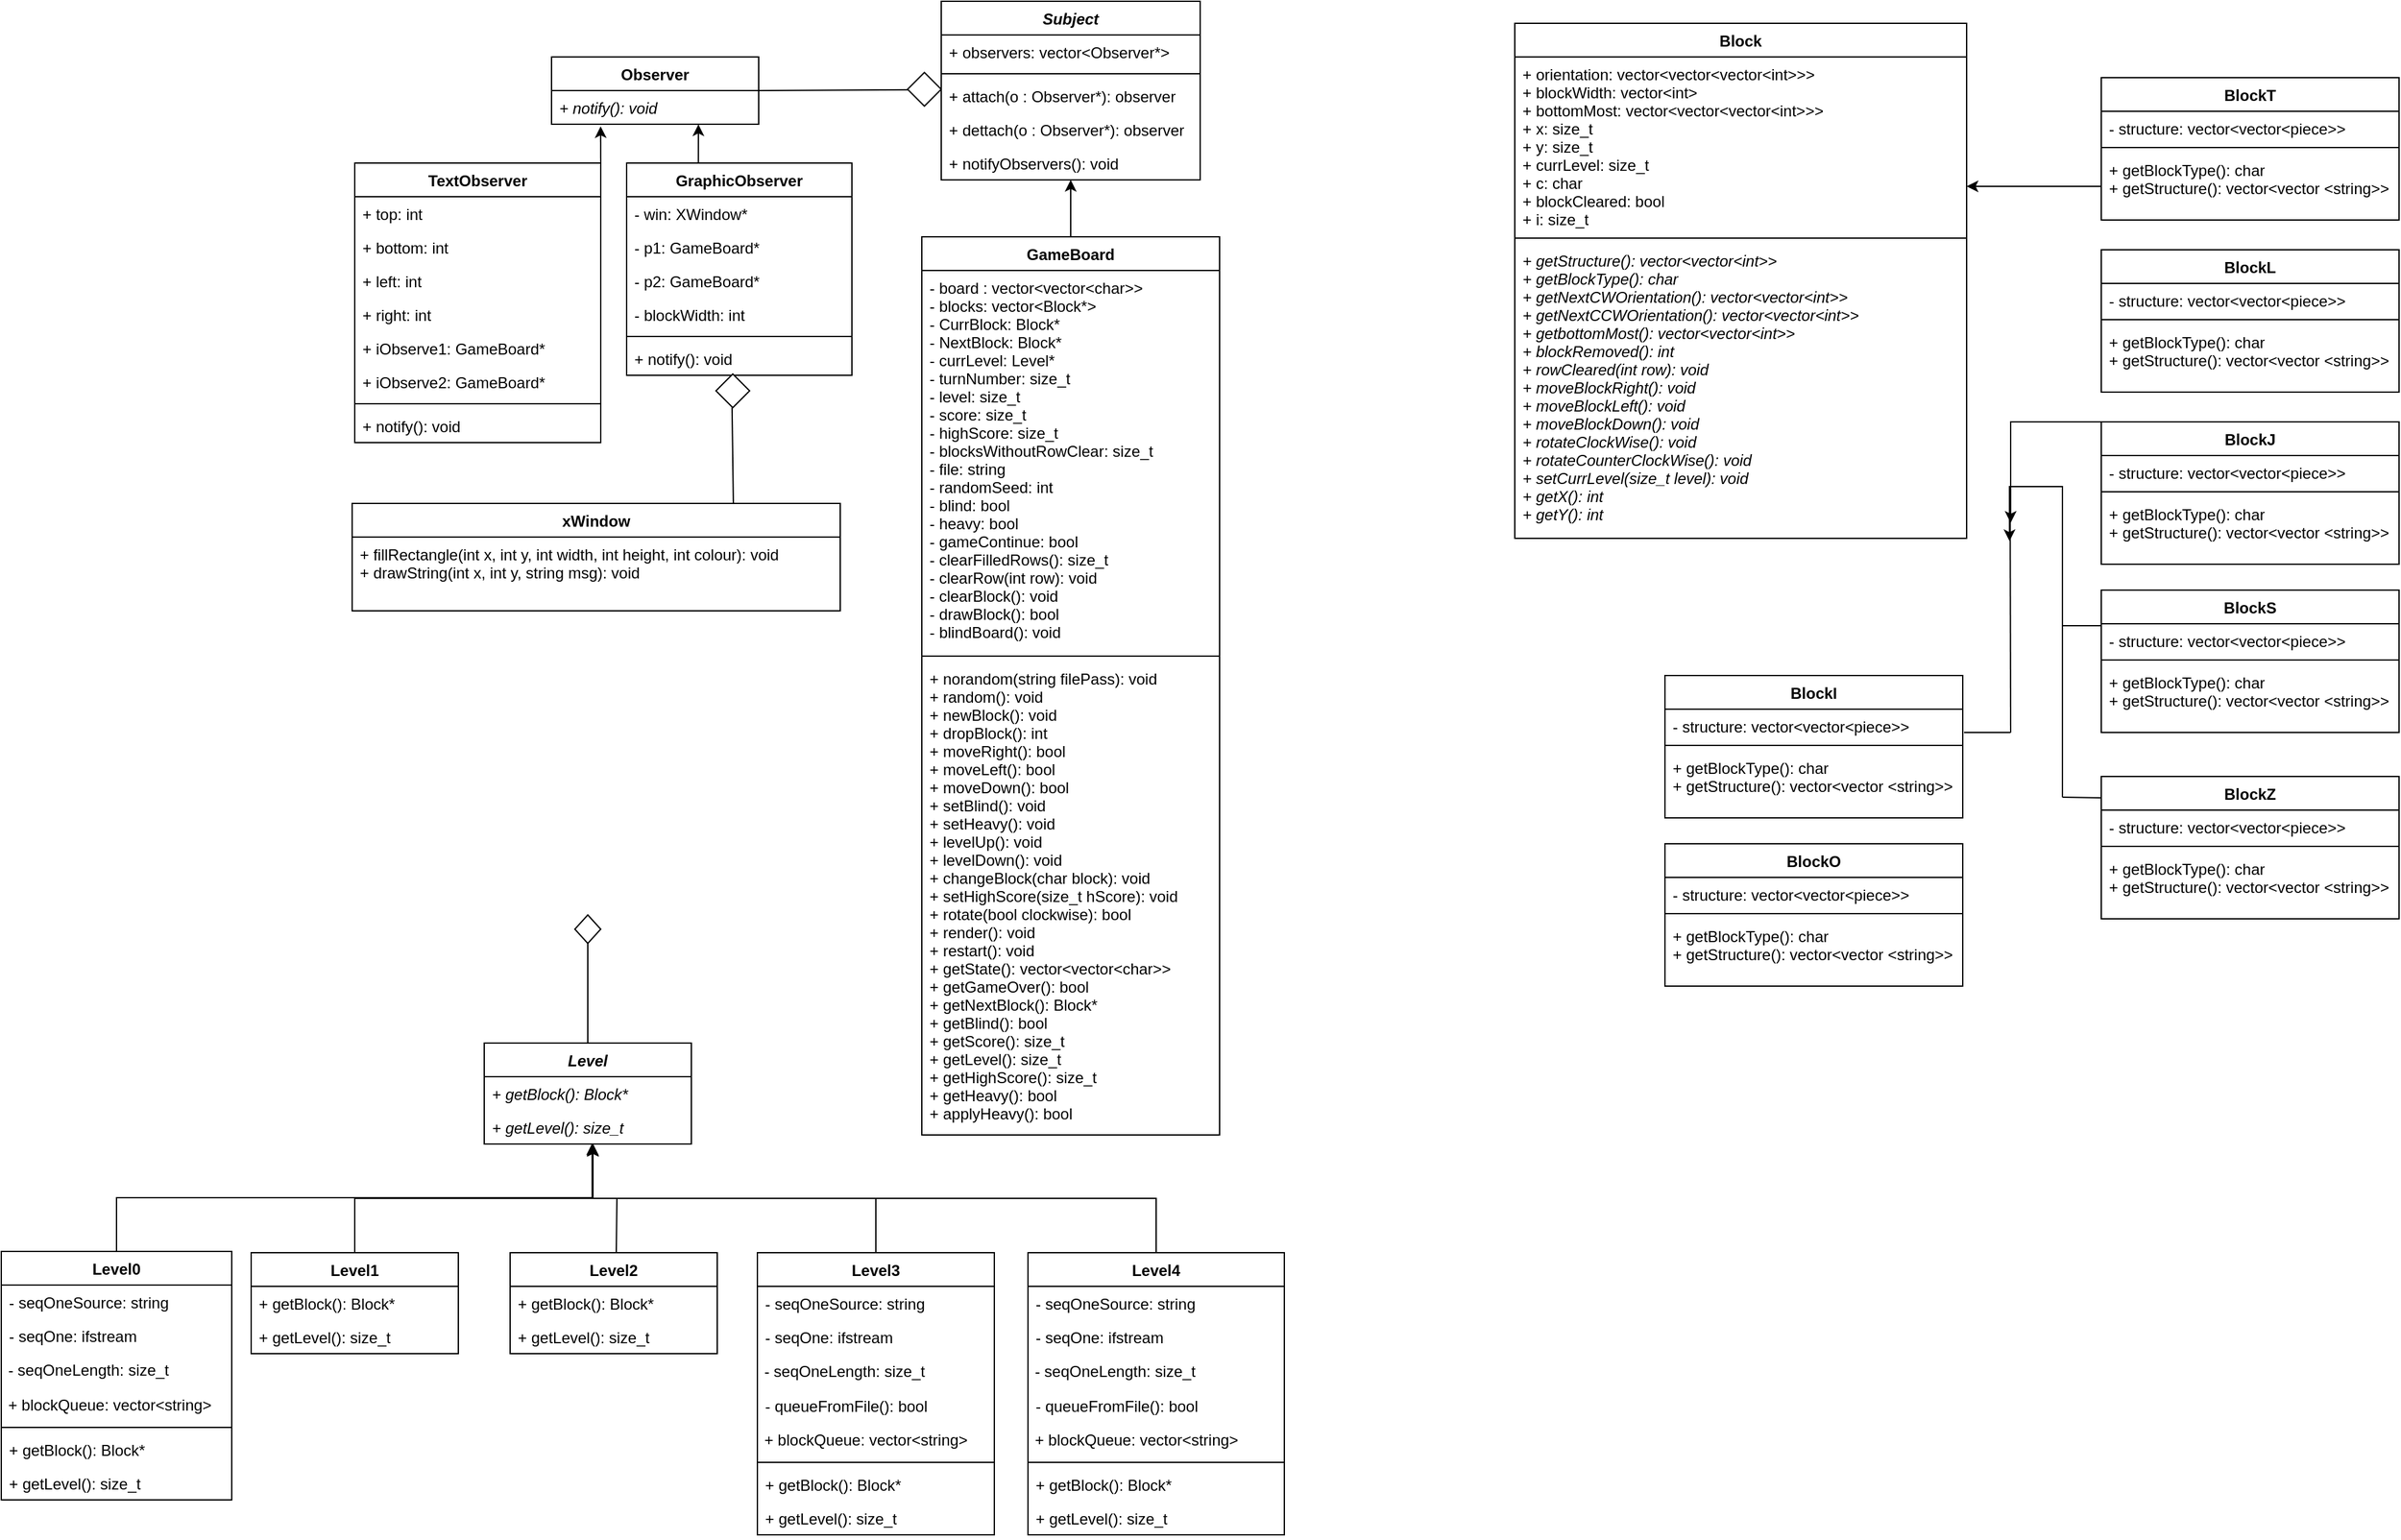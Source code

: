 <mxfile version="20.6.0" type="github">
  <diagram id="C5RBs43oDa-KdzZeNtuy" name="Page-1">
    <mxGraphModel dx="1849" dy="1117" grid="0" gridSize="10" guides="1" tooltips="1" connect="1" arrows="1" fold="1" page="0" pageScale="1" pageWidth="827" pageHeight="1169" math="0" shadow="0">
      <root>
        <mxCell id="WIyWlLk6GJQsqaUBKTNV-0" />
        <mxCell id="WIyWlLk6GJQsqaUBKTNV-1" parent="WIyWlLk6GJQsqaUBKTNV-0" />
        <mxCell id="HCrgHFyzqFVPdRo0mYGG-0" value="Subject" style="swimlane;fontStyle=3;align=center;verticalAlign=top;childLayout=stackLayout;horizontal=1;startSize=26;horizontalStack=0;resizeParent=1;resizeParentMax=0;resizeLast=0;collapsible=1;marginBottom=0;" parent="WIyWlLk6GJQsqaUBKTNV-1" vertex="1">
          <mxGeometry x="494" y="-35" width="200" height="138" as="geometry" />
        </mxCell>
        <mxCell id="HCrgHFyzqFVPdRo0mYGG-1" value="+ observers: vector&lt;Observer*&gt;" style="text;strokeColor=none;fillColor=none;align=left;verticalAlign=top;spacingLeft=4;spacingRight=4;overflow=hidden;rotatable=0;points=[[0,0.5],[1,0.5]];portConstraint=eastwest;" parent="HCrgHFyzqFVPdRo0mYGG-0" vertex="1">
          <mxGeometry y="26" width="200" height="26" as="geometry" />
        </mxCell>
        <mxCell id="HCrgHFyzqFVPdRo0mYGG-2" value="" style="line;strokeWidth=1;fillColor=none;align=left;verticalAlign=middle;spacingTop=-1;spacingLeft=3;spacingRight=3;rotatable=0;labelPosition=right;points=[];portConstraint=eastwest;strokeColor=inherit;" parent="HCrgHFyzqFVPdRo0mYGG-0" vertex="1">
          <mxGeometry y="52" width="200" height="8" as="geometry" />
        </mxCell>
        <mxCell id="OUQTVfBQ55vAlHP0ge6A-0" value="+ attach(o : Observer*): observer" style="text;strokeColor=none;fillColor=none;align=left;verticalAlign=top;spacingLeft=4;spacingRight=4;overflow=hidden;rotatable=0;points=[[0,0.5],[1,0.5]];portConstraint=eastwest;" parent="HCrgHFyzqFVPdRo0mYGG-0" vertex="1">
          <mxGeometry y="60" width="200" height="26" as="geometry" />
        </mxCell>
        <mxCell id="OUQTVfBQ55vAlHP0ge6A-1" value="+ dettach(o : Observer*): observer" style="text;strokeColor=none;fillColor=none;align=left;verticalAlign=top;spacingLeft=4;spacingRight=4;overflow=hidden;rotatable=0;points=[[0,0.5],[1,0.5]];portConstraint=eastwest;" parent="HCrgHFyzqFVPdRo0mYGG-0" vertex="1">
          <mxGeometry y="86" width="200" height="26" as="geometry" />
        </mxCell>
        <mxCell id="OUQTVfBQ55vAlHP0ge6A-2" value="+ notifyObservers(): void" style="text;strokeColor=none;fillColor=none;align=left;verticalAlign=top;spacingLeft=4;spacingRight=4;overflow=hidden;rotatable=0;points=[[0,0.5],[1,0.5]];portConstraint=eastwest;" parent="HCrgHFyzqFVPdRo0mYGG-0" vertex="1">
          <mxGeometry y="112" width="200" height="26" as="geometry" />
        </mxCell>
        <mxCell id="J1tw9hD5CfNTecOnbsp3-54" style="edgeStyle=orthogonalEdgeStyle;rounded=0;orthogonalLoop=1;jettySize=auto;html=1;exitX=0.25;exitY=0;exitDx=0;exitDy=0;entryX=0.709;entryY=1.004;entryDx=0;entryDy=0;entryPerimeter=0;" parent="WIyWlLk6GJQsqaUBKTNV-1" source="HCrgHFyzqFVPdRo0mYGG-8" target="J1tw9hD5CfNTecOnbsp3-3" edge="1">
          <mxGeometry relative="1" as="geometry" />
        </mxCell>
        <mxCell id="HCrgHFyzqFVPdRo0mYGG-8" value="GraphicObserver&#xa;" style="swimlane;fontStyle=1;align=center;verticalAlign=top;childLayout=stackLayout;horizontal=1;startSize=26;horizontalStack=0;resizeParent=1;resizeParentMax=0;resizeLast=0;collapsible=1;marginBottom=0;" parent="WIyWlLk6GJQsqaUBKTNV-1" vertex="1">
          <mxGeometry x="251" y="90" width="174" height="164" as="geometry" />
        </mxCell>
        <mxCell id="HCrgHFyzqFVPdRo0mYGG-9" value="- win: XWindow*" style="text;strokeColor=none;fillColor=none;align=left;verticalAlign=top;spacingLeft=4;spacingRight=4;overflow=hidden;rotatable=0;points=[[0,0.5],[1,0.5]];portConstraint=eastwest;" parent="HCrgHFyzqFVPdRo0mYGG-8" vertex="1">
          <mxGeometry y="26" width="174" height="26" as="geometry" />
        </mxCell>
        <mxCell id="OUQTVfBQ55vAlHP0ge6A-24" value="- p1: GameBoard*" style="text;strokeColor=none;fillColor=none;align=left;verticalAlign=top;spacingLeft=4;spacingRight=4;overflow=hidden;rotatable=0;points=[[0,0.5],[1,0.5]];portConstraint=eastwest;" parent="HCrgHFyzqFVPdRo0mYGG-8" vertex="1">
          <mxGeometry y="52" width="174" height="26" as="geometry" />
        </mxCell>
        <mxCell id="OUQTVfBQ55vAlHP0ge6A-25" value="- p2: GameBoard*" style="text;strokeColor=none;fillColor=none;align=left;verticalAlign=top;spacingLeft=4;spacingRight=4;overflow=hidden;rotatable=0;points=[[0,0.5],[1,0.5]];portConstraint=eastwest;" parent="HCrgHFyzqFVPdRo0mYGG-8" vertex="1">
          <mxGeometry y="78" width="174" height="26" as="geometry" />
        </mxCell>
        <mxCell id="OUQTVfBQ55vAlHP0ge6A-22" value="- blockWidth: int" style="text;strokeColor=none;fillColor=none;align=left;verticalAlign=top;spacingLeft=4;spacingRight=4;overflow=hidden;rotatable=0;points=[[0,0.5],[1,0.5]];portConstraint=eastwest;" parent="HCrgHFyzqFVPdRo0mYGG-8" vertex="1">
          <mxGeometry y="104" width="174" height="26" as="geometry" />
        </mxCell>
        <mxCell id="HCrgHFyzqFVPdRo0mYGG-10" value="" style="line;strokeWidth=1;fillColor=none;align=left;verticalAlign=middle;spacingTop=-1;spacingLeft=3;spacingRight=3;rotatable=0;labelPosition=right;points=[];portConstraint=eastwest;strokeColor=inherit;" parent="HCrgHFyzqFVPdRo0mYGG-8" vertex="1">
          <mxGeometry y="130" width="174" height="8" as="geometry" />
        </mxCell>
        <mxCell id="OUQTVfBQ55vAlHP0ge6A-26" value="+ notify(): void" style="text;strokeColor=none;fillColor=none;align=left;verticalAlign=top;spacingLeft=4;spacingRight=4;overflow=hidden;rotatable=0;points=[[0,0.5],[1,0.5]];portConstraint=eastwest;" parent="HCrgHFyzqFVPdRo0mYGG-8" vertex="1">
          <mxGeometry y="138" width="174" height="26" as="geometry" />
        </mxCell>
        <mxCell id="J1tw9hD5CfNTecOnbsp3-65" style="edgeStyle=orthogonalEdgeStyle;rounded=0;orthogonalLoop=1;jettySize=auto;html=1;exitX=1;exitY=0;exitDx=0;exitDy=0;entryX=0.237;entryY=1.061;entryDx=0;entryDy=0;entryPerimeter=0;" parent="WIyWlLk6GJQsqaUBKTNV-1" source="HCrgHFyzqFVPdRo0mYGG-12" target="J1tw9hD5CfNTecOnbsp3-3" edge="1">
          <mxGeometry relative="1" as="geometry" />
        </mxCell>
        <mxCell id="HCrgHFyzqFVPdRo0mYGG-12" value="TextObserver" style="swimlane;fontStyle=1;align=center;verticalAlign=top;childLayout=stackLayout;horizontal=1;startSize=26;horizontalStack=0;resizeParent=1;resizeParentMax=0;resizeLast=0;collapsible=1;marginBottom=0;" parent="WIyWlLk6GJQsqaUBKTNV-1" vertex="1">
          <mxGeometry x="41" y="90" width="190" height="216" as="geometry" />
        </mxCell>
        <mxCell id="HCrgHFyzqFVPdRo0mYGG-13" value="+ top: int" style="text;strokeColor=none;fillColor=none;align=left;verticalAlign=top;spacingLeft=4;spacingRight=4;overflow=hidden;rotatable=0;points=[[0,0.5],[1,0.5]];portConstraint=eastwest;" parent="HCrgHFyzqFVPdRo0mYGG-12" vertex="1">
          <mxGeometry y="26" width="190" height="26" as="geometry" />
        </mxCell>
        <mxCell id="J1tw9hD5CfNTecOnbsp3-48" value="+ bottom: int" style="text;strokeColor=none;fillColor=none;align=left;verticalAlign=top;spacingLeft=4;spacingRight=4;overflow=hidden;rotatable=0;points=[[0,0.5],[1,0.5]];portConstraint=eastwest;" parent="HCrgHFyzqFVPdRo0mYGG-12" vertex="1">
          <mxGeometry y="52" width="190" height="26" as="geometry" />
        </mxCell>
        <mxCell id="J1tw9hD5CfNTecOnbsp3-49" value="+ left: int" style="text;strokeColor=none;fillColor=none;align=left;verticalAlign=top;spacingLeft=4;spacingRight=4;overflow=hidden;rotatable=0;points=[[0,0.5],[1,0.5]];portConstraint=eastwest;" parent="HCrgHFyzqFVPdRo0mYGG-12" vertex="1">
          <mxGeometry y="78" width="190" height="26" as="geometry" />
        </mxCell>
        <mxCell id="J1tw9hD5CfNTecOnbsp3-50" value="+ right: int" style="text;strokeColor=none;fillColor=none;align=left;verticalAlign=top;spacingLeft=4;spacingRight=4;overflow=hidden;rotatable=0;points=[[0,0.5],[1,0.5]];portConstraint=eastwest;" parent="HCrgHFyzqFVPdRo0mYGG-12" vertex="1">
          <mxGeometry y="104" width="190" height="26" as="geometry" />
        </mxCell>
        <mxCell id="OUQTVfBQ55vAlHP0ge6A-19" value="+ iObserve1: GameBoard*" style="text;strokeColor=none;fillColor=none;align=left;verticalAlign=top;spacingLeft=4;spacingRight=4;overflow=hidden;rotatable=0;points=[[0,0.5],[1,0.5]];portConstraint=eastwest;" parent="HCrgHFyzqFVPdRo0mYGG-12" vertex="1">
          <mxGeometry y="130" width="190" height="26" as="geometry" />
        </mxCell>
        <mxCell id="OUQTVfBQ55vAlHP0ge6A-20" value="+ iObserve2: GameBoard*" style="text;strokeColor=none;fillColor=none;align=left;verticalAlign=top;spacingLeft=4;spacingRight=4;overflow=hidden;rotatable=0;points=[[0,0.5],[1,0.5]];portConstraint=eastwest;" parent="HCrgHFyzqFVPdRo0mYGG-12" vertex="1">
          <mxGeometry y="156" width="190" height="26" as="geometry" />
        </mxCell>
        <mxCell id="HCrgHFyzqFVPdRo0mYGG-14" value="" style="line;strokeWidth=1;fillColor=none;align=left;verticalAlign=middle;spacingTop=-1;spacingLeft=3;spacingRight=3;rotatable=0;labelPosition=right;points=[];portConstraint=eastwest;strokeColor=inherit;" parent="HCrgHFyzqFVPdRo0mYGG-12" vertex="1">
          <mxGeometry y="182" width="190" height="8" as="geometry" />
        </mxCell>
        <mxCell id="HCrgHFyzqFVPdRo0mYGG-15" value="+ notify(): void" style="text;strokeColor=none;fillColor=none;align=left;verticalAlign=top;spacingLeft=4;spacingRight=4;overflow=hidden;rotatable=0;points=[[0,0.5],[1,0.5]];portConstraint=eastwest;" parent="HCrgHFyzqFVPdRo0mYGG-12" vertex="1">
          <mxGeometry y="190" width="190" height="26" as="geometry" />
        </mxCell>
        <mxCell id="J1tw9hD5CfNTecOnbsp3-83" style="edgeStyle=orthogonalEdgeStyle;rounded=0;orthogonalLoop=1;jettySize=auto;html=1;exitX=0.5;exitY=0;exitDx=0;exitDy=0;entryX=0.5;entryY=1;entryDx=0;entryDy=0;" parent="WIyWlLk6GJQsqaUBKTNV-1" source="HCrgHFyzqFVPdRo0mYGG-22" target="HCrgHFyzqFVPdRo0mYGG-0" edge="1">
          <mxGeometry relative="1" as="geometry" />
        </mxCell>
        <mxCell id="HCrgHFyzqFVPdRo0mYGG-22" value="GameBoard" style="swimlane;fontStyle=1;align=center;verticalAlign=top;childLayout=stackLayout;horizontal=1;startSize=26;horizontalStack=0;resizeParent=1;resizeParentMax=0;resizeLast=0;collapsible=1;marginBottom=0;" parent="WIyWlLk6GJQsqaUBKTNV-1" vertex="1">
          <mxGeometry x="479" y="147" width="230" height="694" as="geometry" />
        </mxCell>
        <mxCell id="HCrgHFyzqFVPdRo0mYGG-23" value="- board : vector&lt;vector&lt;char&gt;&gt;&#xa;- blocks: vector&lt;Block*&gt;&#xa;- CurrBlock: Block*&#xa;- NextBlock: Block*&#xa;- currLevel: Level*&#xa;- turnNumber: size_t &#xa;- level: size_t&#xa;- score: size_t &#xa;- highScore: size_t &#xa;- blocksWithoutRowClear: size_t &#xa;- file: string&#xa;- randomSeed: int&#xa;- blind: bool&#xa;- heavy: bool&#xa;- gameContinue: bool&#xa;- clearFilledRows(): size_t &#xa;- clearRow(int row): void &#xa;- clearBlock(): void &#xa;- drawBlock(): bool &#xa;- blindBoard(): void " style="text;strokeColor=none;fillColor=none;align=left;verticalAlign=top;spacingLeft=4;spacingRight=4;overflow=hidden;rotatable=0;points=[[0,0.5],[1,0.5]];portConstraint=eastwest;" parent="HCrgHFyzqFVPdRo0mYGG-22" vertex="1">
          <mxGeometry y="26" width="230" height="294" as="geometry" />
        </mxCell>
        <mxCell id="HCrgHFyzqFVPdRo0mYGG-24" value="" style="line;strokeWidth=1;fillColor=none;align=left;verticalAlign=middle;spacingTop=-1;spacingLeft=3;spacingRight=3;rotatable=0;labelPosition=right;points=[];portConstraint=eastwest;strokeColor=inherit;" parent="HCrgHFyzqFVPdRo0mYGG-22" vertex="1">
          <mxGeometry y="320" width="230" height="8" as="geometry" />
        </mxCell>
        <mxCell id="HCrgHFyzqFVPdRo0mYGG-25" value="+ norandom(string filePass): void&#xa;+ random(): void&#xa;+ newBlock(): void&#xa;+ dropBlock(): int&#xa;+ moveRight(): bool&#xa;+ moveLeft(): bool&#xa;+ moveDown(): bool&#xa;+ setBlind(): void&#xa;+ setHeavy(): void&#xa;+ levelUp(): void&#xa;+ levelDown(): void&#xa;+ changeBlock(char block): void&#xa;+ setHighScore(size_t hScore): void&#xa;+ rotate(bool clockwise): bool&#xa;+ render(): void&#xa;+ restart(): void&#xa;+ getState(): vector&lt;vector&lt;char&gt;&gt;&#xa;+ getGameOver(): bool&#xa;+ getNextBlock(): Block*&#xa;+ getBlind(): bool&#xa;+ getScore(): size_t&#xa;+ getLevel(): size_t&#xa;+ getHighScore(): size_t&#xa;+ getHeavy(): bool&#xa;+ applyHeavy(): bool" style="text;strokeColor=none;fillColor=none;align=left;verticalAlign=top;spacingLeft=4;spacingRight=4;overflow=hidden;rotatable=0;points=[[0,0.5],[1,0.5]];portConstraint=eastwest;" parent="HCrgHFyzqFVPdRo0mYGG-22" vertex="1">
          <mxGeometry y="328" width="230" height="366" as="geometry" />
        </mxCell>
        <mxCell id="HCrgHFyzqFVPdRo0mYGG-26" value="Block" style="swimlane;fontStyle=1;align=center;verticalAlign=top;childLayout=stackLayout;horizontal=1;startSize=26;horizontalStack=0;resizeParent=1;resizeParentMax=0;resizeLast=0;collapsible=1;marginBottom=0;" parent="WIyWlLk6GJQsqaUBKTNV-1" vertex="1">
          <mxGeometry x="937" y="-18" width="349" height="398" as="geometry" />
        </mxCell>
        <mxCell id="HCrgHFyzqFVPdRo0mYGG-27" value="+ orientation: vector&lt;vector&lt;vector&lt;int&gt;&gt;&gt;&#xa;+ blockWidth: vector&lt;int&gt;&#xa;+ bottomMost: vector&lt;vector&lt;vector&lt;int&gt;&gt;&gt;&#xa;+ x: size_t&#xa;+ y: size_t&#xa;+ currLevel: size_t&#xa;+ c: char&#xa;+ blockCleared: bool&#xa;+ i: size_t" style="text;strokeColor=none;fillColor=none;align=left;verticalAlign=top;spacingLeft=4;spacingRight=4;overflow=hidden;rotatable=0;points=[[0,0.5],[1,0.5]];portConstraint=eastwest;" parent="HCrgHFyzqFVPdRo0mYGG-26" vertex="1">
          <mxGeometry y="26" width="349" height="136" as="geometry" />
        </mxCell>
        <mxCell id="HCrgHFyzqFVPdRo0mYGG-28" value="" style="line;strokeWidth=1;fillColor=none;align=left;verticalAlign=middle;spacingTop=-1;spacingLeft=3;spacingRight=3;rotatable=0;labelPosition=right;points=[];portConstraint=eastwest;strokeColor=inherit;" parent="HCrgHFyzqFVPdRo0mYGG-26" vertex="1">
          <mxGeometry y="162" width="349" height="8" as="geometry" />
        </mxCell>
        <mxCell id="QaR2JVbbHhm6DyczOlMg-28" value="+ getStructure(): vector&lt;vector&lt;int&gt;&gt;&#xa;+ getBlockType(): char&#xa;+ getNextCWOrientation(): vector&lt;vector&lt;int&gt;&gt;&#xa;+ getNextCCWOrientation(): vector&lt;vector&lt;int&gt;&gt;&#xa;+ getbottomMost(): vector&lt;vector&lt;int&gt;&gt;&#xa;+ blockRemoved(): int&#xa;+ rowCleared(int row): void&#xa;+ moveBlockRight(): void &#xa;+ moveBlockLeft(): void &#xa;+ moveBlockDown(): void &#xa;+ rotateClockWise(): void&#xa;+ rotateCounterClockWise(): void&#xa;+ setCurrLevel(size_t level): void&#xa;+ getX(): int&#xa;+ getY(): int&#xa;" style="text;strokeColor=none;fillColor=none;align=left;verticalAlign=top;spacingLeft=4;spacingRight=4;overflow=hidden;rotatable=0;points=[[0,0.5],[1,0.5]];portConstraint=eastwest;fontStyle=2" parent="HCrgHFyzqFVPdRo0mYGG-26" vertex="1">
          <mxGeometry y="170" width="349" height="228" as="geometry" />
        </mxCell>
        <mxCell id="OUQTVfBQ55vAlHP0ge6A-4" value="" style="endArrow=none;html=1;rounded=0;entryX=0;entryY=0.744;entryDx=0;entryDy=0;entryPerimeter=0;exitX=1;exitY=0.5;exitDx=0;exitDy=0;" parent="WIyWlLk6GJQsqaUBKTNV-1" edge="1">
          <mxGeometry width="50" height="50" relative="1" as="geometry">
            <mxPoint x="353" y="34.03" as="sourcePoint" />
            <mxPoint x="472" y="33.374" as="targetPoint" />
          </mxGeometry>
        </mxCell>
        <mxCell id="SA9e87aG5jH87XHgYJXB-0" style="edgeStyle=orthogonalEdgeStyle;rounded=0;orthogonalLoop=1;jettySize=auto;html=1;entryX=0.525;entryY=1.024;entryDx=0;entryDy=0;entryPerimeter=0;" parent="WIyWlLk6GJQsqaUBKTNV-1" source="SA9e87aG5jH87XHgYJXB-1" target="SA9e87aG5jH87XHgYJXB-29" edge="1">
          <mxGeometry relative="1" as="geometry" />
        </mxCell>
        <mxCell id="SA9e87aG5jH87XHgYJXB-1" value="Level0" style="swimlane;fontStyle=1;align=center;verticalAlign=top;childLayout=stackLayout;horizontal=1;startSize=26;horizontalStack=0;resizeParent=1;resizeParentMax=0;resizeLast=0;collapsible=1;marginBottom=0;" parent="WIyWlLk6GJQsqaUBKTNV-1" vertex="1">
          <mxGeometry x="-232" y="931" width="178" height="192" as="geometry" />
        </mxCell>
        <mxCell id="SA9e87aG5jH87XHgYJXB-2" value="- seqOneSource: string" style="text;strokeColor=none;fillColor=none;align=left;verticalAlign=top;spacingLeft=4;spacingRight=4;overflow=hidden;rotatable=0;points=[[0,0.5],[1,0.5]];portConstraint=eastwest;" parent="SA9e87aG5jH87XHgYJXB-1" vertex="1">
          <mxGeometry y="26" width="178" height="26" as="geometry" />
        </mxCell>
        <mxCell id="SA9e87aG5jH87XHgYJXB-4" value="- seqOne: ifstream" style="text;strokeColor=none;fillColor=none;align=left;verticalAlign=top;spacingLeft=4;spacingRight=4;overflow=hidden;rotatable=0;points=[[0,0.5],[1,0.5]];portConstraint=eastwest;" parent="SA9e87aG5jH87XHgYJXB-1" vertex="1">
          <mxGeometry y="52" width="178" height="26" as="geometry" />
        </mxCell>
        <mxCell id="1bKaA9nrN4Yp3Y4ilVdM-0" value="&lt;span style=&quot;color: rgb(0, 0, 0); font-family: Helvetica; font-size: 12px; font-style: normal; font-variant-ligatures: normal; font-variant-caps: normal; font-weight: 400; letter-spacing: normal; orphans: 2; text-align: left; text-indent: 0px; text-transform: none; widows: 2; word-spacing: 0px; -webkit-text-stroke-width: 0px; background-color: rgb(255, 255, 255); text-decoration-thickness: initial; text-decoration-style: initial; text-decoration-color: initial; float: none; display: inline !important;&quot;&gt;&amp;nbsp;- seqOneLength: size_t&lt;/span&gt;" style="text;whiteSpace=wrap;html=1;" vertex="1" parent="SA9e87aG5jH87XHgYJXB-1">
          <mxGeometry y="78" width="178" height="27" as="geometry" />
        </mxCell>
        <mxCell id="1bKaA9nrN4Yp3Y4ilVdM-1" value="&lt;span style=&quot;color: rgb(0, 0, 0); font-family: Helvetica; font-size: 12px; font-style: normal; font-variant-ligatures: normal; font-variant-caps: normal; font-weight: 400; letter-spacing: normal; orphans: 2; text-align: left; text-indent: 0px; text-transform: none; widows: 2; word-spacing: 0px; -webkit-text-stroke-width: 0px; background-color: rgb(255, 255, 255); text-decoration-thickness: initial; text-decoration-style: initial; text-decoration-color: initial; float: none; display: inline !important;&quot;&gt;&amp;nbsp;+ blockQueue: vector&amp;lt;string&amp;gt;&lt;/span&gt;" style="text;whiteSpace=wrap;html=1;" vertex="1" parent="SA9e87aG5jH87XHgYJXB-1">
          <mxGeometry y="105" width="178" height="27" as="geometry" />
        </mxCell>
        <mxCell id="SA9e87aG5jH87XHgYJXB-6" value="" style="line;strokeWidth=1;fillColor=none;align=left;verticalAlign=middle;spacingTop=-1;spacingLeft=3;spacingRight=3;rotatable=0;labelPosition=right;points=[];portConstraint=eastwest;strokeColor=inherit;" parent="SA9e87aG5jH87XHgYJXB-1" vertex="1">
          <mxGeometry y="132" width="178" height="8" as="geometry" />
        </mxCell>
        <mxCell id="SA9e87aG5jH87XHgYJXB-7" value="+ getBlock(): Block*" style="text;strokeColor=none;fillColor=none;align=left;verticalAlign=top;spacingLeft=4;spacingRight=4;overflow=hidden;rotatable=0;points=[[0,0.5],[1,0.5]];portConstraint=eastwest;" parent="SA9e87aG5jH87XHgYJXB-1" vertex="1">
          <mxGeometry y="140" width="178" height="26" as="geometry" />
        </mxCell>
        <mxCell id="SA9e87aG5jH87XHgYJXB-8" value="+ getLevel(): size_t" style="text;strokeColor=none;fillColor=none;align=left;verticalAlign=top;spacingLeft=4;spacingRight=4;overflow=hidden;rotatable=0;points=[[0,0.5],[1,0.5]];portConstraint=eastwest;" parent="SA9e87aG5jH87XHgYJXB-1" vertex="1">
          <mxGeometry y="166" width="178" height="26" as="geometry" />
        </mxCell>
        <mxCell id="SA9e87aG5jH87XHgYJXB-9" style="edgeStyle=orthogonalEdgeStyle;rounded=0;orthogonalLoop=1;jettySize=auto;html=1;entryX=0.525;entryY=0.99;entryDx=0;entryDy=0;entryPerimeter=0;" parent="WIyWlLk6GJQsqaUBKTNV-1" source="SA9e87aG5jH87XHgYJXB-10" target="SA9e87aG5jH87XHgYJXB-29" edge="1">
          <mxGeometry relative="1" as="geometry" />
        </mxCell>
        <mxCell id="SA9e87aG5jH87XHgYJXB-10" value="Level1" style="swimlane;fontStyle=1;align=center;verticalAlign=top;childLayout=stackLayout;horizontal=1;startSize=26;horizontalStack=0;resizeParent=1;resizeParentMax=0;resizeLast=0;collapsible=1;marginBottom=0;" parent="WIyWlLk6GJQsqaUBKTNV-1" vertex="1">
          <mxGeometry x="-39" y="932" width="160" height="78" as="geometry" />
        </mxCell>
        <mxCell id="SA9e87aG5jH87XHgYJXB-11" value="+ getBlock(): Block*" style="text;strokeColor=none;fillColor=none;align=left;verticalAlign=top;spacingLeft=4;spacingRight=4;overflow=hidden;rotatable=0;points=[[0,0.5],[1,0.5]];portConstraint=eastwest;" parent="SA9e87aG5jH87XHgYJXB-10" vertex="1">
          <mxGeometry y="26" width="160" height="26" as="geometry" />
        </mxCell>
        <mxCell id="SA9e87aG5jH87XHgYJXB-12" value="+ getLevel(): size_t" style="text;strokeColor=none;fillColor=none;align=left;verticalAlign=top;spacingLeft=4;spacingRight=4;overflow=hidden;rotatable=0;points=[[0,0.5],[1,0.5]];portConstraint=eastwest;" parent="SA9e87aG5jH87XHgYJXB-10" vertex="1">
          <mxGeometry y="52" width="160" height="26" as="geometry" />
        </mxCell>
        <mxCell id="SA9e87aG5jH87XHgYJXB-13" style="edgeStyle=orthogonalEdgeStyle;rounded=0;orthogonalLoop=1;jettySize=auto;html=1;entryX=0.524;entryY=1.02;entryDx=0;entryDy=0;entryPerimeter=0;" parent="WIyWlLk6GJQsqaUBKTNV-1" target="SA9e87aG5jH87XHgYJXB-29" edge="1">
          <mxGeometry relative="1" as="geometry">
            <mxPoint x="243" y="932" as="sourcePoint" />
            <mxPoint x="225.24" y="881.74" as="targetPoint" />
          </mxGeometry>
        </mxCell>
        <mxCell id="SA9e87aG5jH87XHgYJXB-14" value="Level2" style="swimlane;fontStyle=1;align=center;verticalAlign=top;childLayout=stackLayout;horizontal=1;startSize=26;horizontalStack=0;resizeParent=1;resizeParentMax=0;resizeLast=0;collapsible=1;marginBottom=0;" parent="WIyWlLk6GJQsqaUBKTNV-1" vertex="1">
          <mxGeometry x="161" y="932" width="160" height="78" as="geometry" />
        </mxCell>
        <mxCell id="SA9e87aG5jH87XHgYJXB-15" value="+ getBlock(): Block*" style="text;strokeColor=none;fillColor=none;align=left;verticalAlign=top;spacingLeft=4;spacingRight=4;overflow=hidden;rotatable=0;points=[[0,0.5],[1,0.5]];portConstraint=eastwest;" parent="SA9e87aG5jH87XHgYJXB-14" vertex="1">
          <mxGeometry y="26" width="160" height="26" as="geometry" />
        </mxCell>
        <mxCell id="SA9e87aG5jH87XHgYJXB-16" value="+ getLevel(): size_t" style="text;strokeColor=none;fillColor=none;align=left;verticalAlign=top;spacingLeft=4;spacingRight=4;overflow=hidden;rotatable=0;points=[[0,0.5],[1,0.5]];portConstraint=eastwest;" parent="SA9e87aG5jH87XHgYJXB-14" vertex="1">
          <mxGeometry y="52" width="160" height="26" as="geometry" />
        </mxCell>
        <mxCell id="SA9e87aG5jH87XHgYJXB-17" style="edgeStyle=orthogonalEdgeStyle;rounded=0;orthogonalLoop=1;jettySize=auto;html=1;entryX=0.524;entryY=1.01;entryDx=0;entryDy=0;entryPerimeter=0;" parent="WIyWlLk6GJQsqaUBKTNV-1" source="SA9e87aG5jH87XHgYJXB-18" target="SA9e87aG5jH87XHgYJXB-29" edge="1">
          <mxGeometry relative="1" as="geometry" />
        </mxCell>
        <mxCell id="SA9e87aG5jH87XHgYJXB-18" value="Level3" style="swimlane;fontStyle=1;align=center;verticalAlign=top;childLayout=stackLayout;horizontal=1;startSize=26;horizontalStack=0;resizeParent=1;resizeParentMax=0;resizeLast=0;collapsible=1;marginBottom=0;" parent="WIyWlLk6GJQsqaUBKTNV-1" vertex="1">
          <mxGeometry x="352" y="932" width="183" height="218" as="geometry" />
        </mxCell>
        <mxCell id="1bKaA9nrN4Yp3Y4ilVdM-5" value="- seqOneSource: string" style="text;strokeColor=none;fillColor=none;align=left;verticalAlign=top;spacingLeft=4;spacingRight=4;overflow=hidden;rotatable=0;points=[[0,0.5],[1,0.5]];portConstraint=eastwest;" vertex="1" parent="SA9e87aG5jH87XHgYJXB-18">
          <mxGeometry y="26" width="183" height="26" as="geometry" />
        </mxCell>
        <mxCell id="1bKaA9nrN4Yp3Y4ilVdM-6" value="- seqOne: ifstream" style="text;strokeColor=none;fillColor=none;align=left;verticalAlign=top;spacingLeft=4;spacingRight=4;overflow=hidden;rotatable=0;points=[[0,0.5],[1,0.5]];portConstraint=eastwest;" vertex="1" parent="SA9e87aG5jH87XHgYJXB-18">
          <mxGeometry y="52" width="183" height="26" as="geometry" />
        </mxCell>
        <mxCell id="1bKaA9nrN4Yp3Y4ilVdM-7" value="&lt;span style=&quot;color: rgb(0, 0, 0); font-family: Helvetica; font-size: 12px; font-style: normal; font-variant-ligatures: normal; font-variant-caps: normal; font-weight: 400; letter-spacing: normal; orphans: 2; text-align: left; text-indent: 0px; text-transform: none; widows: 2; word-spacing: 0px; -webkit-text-stroke-width: 0px; background-color: rgb(255, 255, 255); text-decoration-thickness: initial; text-decoration-style: initial; text-decoration-color: initial; float: none; display: inline !important;&quot;&gt;&amp;nbsp;- seqOneLength: size_t&lt;/span&gt;" style="text;whiteSpace=wrap;html=1;" vertex="1" parent="SA9e87aG5jH87XHgYJXB-18">
          <mxGeometry y="78" width="183" height="27" as="geometry" />
        </mxCell>
        <mxCell id="1bKaA9nrN4Yp3Y4ilVdM-4" value="- queueFromFile(): bool" style="text;strokeColor=none;fillColor=none;align=left;verticalAlign=top;spacingLeft=4;spacingRight=4;overflow=hidden;rotatable=0;points=[[0,0.5],[1,0.5]];portConstraint=eastwest;" vertex="1" parent="SA9e87aG5jH87XHgYJXB-18">
          <mxGeometry y="105" width="183" height="26" as="geometry" />
        </mxCell>
        <mxCell id="1bKaA9nrN4Yp3Y4ilVdM-9" value="&lt;span style=&quot;color: rgb(0, 0, 0); font-family: Helvetica; font-size: 12px; font-style: normal; font-variant-ligatures: normal; font-variant-caps: normal; font-weight: 400; letter-spacing: normal; orphans: 2; text-align: left; text-indent: 0px; text-transform: none; widows: 2; word-spacing: 0px; -webkit-text-stroke-width: 0px; background-color: rgb(255, 255, 255); text-decoration-thickness: initial; text-decoration-style: initial; text-decoration-color: initial; float: none; display: inline !important;&quot;&gt;&amp;nbsp;+ blockQueue: vector&amp;lt;string&amp;gt;&lt;/span&gt;" style="text;whiteSpace=wrap;html=1;" vertex="1" parent="SA9e87aG5jH87XHgYJXB-18">
          <mxGeometry y="131" width="183" height="27" as="geometry" />
        </mxCell>
        <mxCell id="1bKaA9nrN4Yp3Y4ilVdM-3" value="" style="line;strokeWidth=1;fillColor=none;align=left;verticalAlign=middle;spacingTop=-1;spacingLeft=3;spacingRight=3;rotatable=0;labelPosition=right;points=[];portConstraint=eastwest;strokeColor=inherit;" vertex="1" parent="SA9e87aG5jH87XHgYJXB-18">
          <mxGeometry y="158" width="183" height="8" as="geometry" />
        </mxCell>
        <mxCell id="SA9e87aG5jH87XHgYJXB-19" value="+ getBlock(): Block*" style="text;strokeColor=none;fillColor=none;align=left;verticalAlign=top;spacingLeft=4;spacingRight=4;overflow=hidden;rotatable=0;points=[[0,0.5],[1,0.5]];portConstraint=eastwest;" parent="SA9e87aG5jH87XHgYJXB-18" vertex="1">
          <mxGeometry y="166" width="183" height="26" as="geometry" />
        </mxCell>
        <mxCell id="SA9e87aG5jH87XHgYJXB-20" value="+ getLevel(): size_t" style="text;strokeColor=none;fillColor=none;align=left;verticalAlign=top;spacingLeft=4;spacingRight=4;overflow=hidden;rotatable=0;points=[[0,0.5],[1,0.5]];portConstraint=eastwest;" parent="SA9e87aG5jH87XHgYJXB-18" vertex="1">
          <mxGeometry y="192" width="183" height="26" as="geometry" />
        </mxCell>
        <mxCell id="SA9e87aG5jH87XHgYJXB-21" style="edgeStyle=orthogonalEdgeStyle;rounded=0;orthogonalLoop=1;jettySize=auto;html=1;entryX=0.521;entryY=0.982;entryDx=0;entryDy=0;entryPerimeter=0;" parent="WIyWlLk6GJQsqaUBKTNV-1" source="SA9e87aG5jH87XHgYJXB-22" target="SA9e87aG5jH87XHgYJXB-29" edge="1">
          <mxGeometry relative="1" as="geometry" />
        </mxCell>
        <mxCell id="SA9e87aG5jH87XHgYJXB-22" value="Level4" style="swimlane;fontStyle=1;align=center;verticalAlign=top;childLayout=stackLayout;horizontal=1;startSize=26;horizontalStack=0;resizeParent=1;resizeParentMax=0;resizeLast=0;collapsible=1;marginBottom=0;" parent="WIyWlLk6GJQsqaUBKTNV-1" vertex="1">
          <mxGeometry x="561" y="932" width="198" height="218" as="geometry" />
        </mxCell>
        <mxCell id="1bKaA9nrN4Yp3Y4ilVdM-11" value="- seqOneSource: string" style="text;strokeColor=none;fillColor=none;align=left;verticalAlign=top;spacingLeft=4;spacingRight=4;overflow=hidden;rotatable=0;points=[[0,0.5],[1,0.5]];portConstraint=eastwest;" vertex="1" parent="SA9e87aG5jH87XHgYJXB-22">
          <mxGeometry y="26" width="198" height="26" as="geometry" />
        </mxCell>
        <mxCell id="1bKaA9nrN4Yp3Y4ilVdM-12" value="- seqOne: ifstream" style="text;strokeColor=none;fillColor=none;align=left;verticalAlign=top;spacingLeft=4;spacingRight=4;overflow=hidden;rotatable=0;points=[[0,0.5],[1,0.5]];portConstraint=eastwest;" vertex="1" parent="SA9e87aG5jH87XHgYJXB-22">
          <mxGeometry y="52" width="198" height="26" as="geometry" />
        </mxCell>
        <mxCell id="1bKaA9nrN4Yp3Y4ilVdM-13" value="&lt;span style=&quot;color: rgb(0, 0, 0); font-family: Helvetica; font-size: 12px; font-style: normal; font-variant-ligatures: normal; font-variant-caps: normal; font-weight: 400; letter-spacing: normal; orphans: 2; text-align: left; text-indent: 0px; text-transform: none; widows: 2; word-spacing: 0px; -webkit-text-stroke-width: 0px; background-color: rgb(255, 255, 255); text-decoration-thickness: initial; text-decoration-style: initial; text-decoration-color: initial; float: none; display: inline !important;&quot;&gt;&amp;nbsp;- seqOneLength: size_t&lt;/span&gt;" style="text;whiteSpace=wrap;html=1;" vertex="1" parent="SA9e87aG5jH87XHgYJXB-22">
          <mxGeometry y="78" width="198" height="27" as="geometry" />
        </mxCell>
        <mxCell id="1bKaA9nrN4Yp3Y4ilVdM-14" value="- queueFromFile(): bool" style="text;strokeColor=none;fillColor=none;align=left;verticalAlign=top;spacingLeft=4;spacingRight=4;overflow=hidden;rotatable=0;points=[[0,0.5],[1,0.5]];portConstraint=eastwest;" vertex="1" parent="SA9e87aG5jH87XHgYJXB-22">
          <mxGeometry y="105" width="198" height="26" as="geometry" />
        </mxCell>
        <mxCell id="1bKaA9nrN4Yp3Y4ilVdM-15" value="&lt;span style=&quot;color: rgb(0, 0, 0); font-family: Helvetica; font-size: 12px; font-style: normal; font-variant-ligatures: normal; font-variant-caps: normal; font-weight: 400; letter-spacing: normal; orphans: 2; text-align: left; text-indent: 0px; text-transform: none; widows: 2; word-spacing: 0px; -webkit-text-stroke-width: 0px; background-color: rgb(255, 255, 255); text-decoration-thickness: initial; text-decoration-style: initial; text-decoration-color: initial; float: none; display: inline !important;&quot;&gt;&amp;nbsp;+ blockQueue: vector&amp;lt;string&amp;gt;&lt;/span&gt;" style="text;whiteSpace=wrap;html=1;" vertex="1" parent="SA9e87aG5jH87XHgYJXB-22">
          <mxGeometry y="131" width="198" height="27" as="geometry" />
        </mxCell>
        <mxCell id="1bKaA9nrN4Yp3Y4ilVdM-10" value="" style="line;strokeWidth=1;fillColor=none;align=left;verticalAlign=middle;spacingTop=-1;spacingLeft=3;spacingRight=3;rotatable=0;labelPosition=right;points=[];portConstraint=eastwest;strokeColor=inherit;" vertex="1" parent="SA9e87aG5jH87XHgYJXB-22">
          <mxGeometry y="158" width="198" height="8" as="geometry" />
        </mxCell>
        <mxCell id="SA9e87aG5jH87XHgYJXB-23" value="+ getBlock(): Block*" style="text;strokeColor=none;fillColor=none;align=left;verticalAlign=top;spacingLeft=4;spacingRight=4;overflow=hidden;rotatable=0;points=[[0,0.5],[1,0.5]];portConstraint=eastwest;" parent="SA9e87aG5jH87XHgYJXB-22" vertex="1">
          <mxGeometry y="166" width="198" height="26" as="geometry" />
        </mxCell>
        <mxCell id="SA9e87aG5jH87XHgYJXB-24" value="+ getLevel(): size_t" style="text;strokeColor=none;fillColor=none;align=left;verticalAlign=top;spacingLeft=4;spacingRight=4;overflow=hidden;rotatable=0;points=[[0,0.5],[1,0.5]];portConstraint=eastwest;" parent="SA9e87aG5jH87XHgYJXB-22" vertex="1">
          <mxGeometry y="192" width="198" height="26" as="geometry" />
        </mxCell>
        <mxCell id="SA9e87aG5jH87XHgYJXB-30" style="edgeStyle=orthogonalEdgeStyle;rounded=0;orthogonalLoop=1;jettySize=auto;html=1;entryX=0.465;entryY=0.977;entryDx=0;entryDy=0;entryPerimeter=0;" parent="WIyWlLk6GJQsqaUBKTNV-1" source="SA9e87aG5jH87XHgYJXB-25" edge="1">
          <mxGeometry relative="1" as="geometry">
            <mxPoint x="213.95" y="680.402" as="targetPoint" />
            <Array as="points">
              <mxPoint x="221" y="680" />
            </Array>
          </mxGeometry>
        </mxCell>
        <mxCell id="SA9e87aG5jH87XHgYJXB-25" value="Level" style="swimlane;fontStyle=3;align=center;verticalAlign=top;childLayout=stackLayout;horizontal=1;startSize=26;horizontalStack=0;resizeParent=1;resizeParentMax=0;resizeLast=0;collapsible=1;marginBottom=0;" parent="WIyWlLk6GJQsqaUBKTNV-1" vertex="1">
          <mxGeometry x="141" y="770" width="160" height="78" as="geometry" />
        </mxCell>
        <mxCell id="SA9e87aG5jH87XHgYJXB-28" value="+ getBlock(): Block*" style="text;strokeColor=none;fillColor=none;align=left;verticalAlign=top;spacingLeft=4;spacingRight=4;overflow=hidden;rotatable=0;points=[[0,0.5],[1,0.5]];portConstraint=eastwest;fontStyle=2" parent="SA9e87aG5jH87XHgYJXB-25" vertex="1">
          <mxGeometry y="26" width="160" height="26" as="geometry" />
        </mxCell>
        <mxCell id="SA9e87aG5jH87XHgYJXB-29" value="+ getLevel(): size_t" style="text;strokeColor=none;fillColor=none;align=left;verticalAlign=top;spacingLeft=4;spacingRight=4;overflow=hidden;rotatable=0;points=[[0,0.5],[1,0.5]];portConstraint=eastwest;fontStyle=2" parent="SA9e87aG5jH87XHgYJXB-25" vertex="1">
          <mxGeometry y="52" width="160" height="26" as="geometry" />
        </mxCell>
        <mxCell id="QaR2JVbbHhm6DyczOlMg-9" value="BlockI" style="swimlane;fontStyle=1;align=center;verticalAlign=top;childLayout=stackLayout;horizontal=1;startSize=26;horizontalStack=0;resizeParent=1;resizeParentMax=0;resizeLast=0;collapsible=1;marginBottom=0;" parent="WIyWlLk6GJQsqaUBKTNV-1" vertex="1">
          <mxGeometry x="1053" y="486" width="230" height="110" as="geometry" />
        </mxCell>
        <mxCell id="QaR2JVbbHhm6DyczOlMg-10" value="- structure: vector&lt;vector&lt;piece&gt;&gt;" style="text;strokeColor=none;fillColor=none;align=left;verticalAlign=top;spacingLeft=4;spacingRight=4;overflow=hidden;rotatable=0;points=[[0,0.5],[1,0.5]];portConstraint=eastwest;" parent="QaR2JVbbHhm6DyczOlMg-9" vertex="1">
          <mxGeometry y="26" width="230" height="24" as="geometry" />
        </mxCell>
        <mxCell id="QaR2JVbbHhm6DyczOlMg-11" value="" style="line;strokeWidth=1;fillColor=none;align=left;verticalAlign=middle;spacingTop=-1;spacingLeft=3;spacingRight=3;rotatable=0;labelPosition=right;points=[];portConstraint=eastwest;strokeColor=inherit;" parent="QaR2JVbbHhm6DyczOlMg-9" vertex="1">
          <mxGeometry y="50" width="230" height="8" as="geometry" />
        </mxCell>
        <mxCell id="QaR2JVbbHhm6DyczOlMg-12" value="+ getBlockType(): char&#xa;+ getStructure(): vector&lt;vector &lt;string&gt;&gt;&#xa;" style="text;strokeColor=none;fillColor=none;align=left;verticalAlign=top;spacingLeft=4;spacingRight=4;overflow=hidden;rotatable=0;points=[[0,0.5],[1,0.5]];portConstraint=eastwest;fontStyle=0" parent="QaR2JVbbHhm6DyczOlMg-9" vertex="1">
          <mxGeometry y="58" width="230" height="52" as="geometry" />
        </mxCell>
        <mxCell id="QaR2JVbbHhm6DyczOlMg-25" value="" style="endArrow=none;html=1;rounded=0;" parent="WIyWlLk6GJQsqaUBKTNV-1" edge="1">
          <mxGeometry width="50" height="50" relative="1" as="geometry">
            <mxPoint x="1090" y="290.0" as="sourcePoint" />
            <mxPoint x="1089.167" y="289.917" as="targetPoint" />
          </mxGeometry>
        </mxCell>
        <mxCell id="QaR2JVbbHhm6DyczOlMg-57" style="edgeStyle=orthogonalEdgeStyle;rounded=0;orthogonalLoop=1;jettySize=auto;html=1;exitX=0;exitY=0;exitDx=0;exitDy=0;entryX=1;entryY=0.5;entryDx=0;entryDy=0;" parent="WIyWlLk6GJQsqaUBKTNV-1" source="QaR2JVbbHhm6DyczOlMg-29" edge="1">
          <mxGeometry relative="1" as="geometry">
            <Array as="points">
              <mxPoint x="1370" y="290" />
              <mxPoint x="1370" y="290" />
            </Array>
            <mxPoint x="1320" y="368" as="targetPoint" />
          </mxGeometry>
        </mxCell>
        <mxCell id="QaR2JVbbHhm6DyczOlMg-29" value="BlockJ" style="swimlane;fontStyle=1;align=center;verticalAlign=top;childLayout=stackLayout;horizontal=1;startSize=26;horizontalStack=0;resizeParent=1;resizeParentMax=0;resizeLast=0;collapsible=1;marginBottom=0;" parent="WIyWlLk6GJQsqaUBKTNV-1" vertex="1">
          <mxGeometry x="1390" y="290" width="230" height="110" as="geometry" />
        </mxCell>
        <mxCell id="QaR2JVbbHhm6DyczOlMg-30" value="- structure: vector&lt;vector&lt;piece&gt;&gt;" style="text;strokeColor=none;fillColor=none;align=left;verticalAlign=top;spacingLeft=4;spacingRight=4;overflow=hidden;rotatable=0;points=[[0,0.5],[1,0.5]];portConstraint=eastwest;" parent="QaR2JVbbHhm6DyczOlMg-29" vertex="1">
          <mxGeometry y="26" width="230" height="24" as="geometry" />
        </mxCell>
        <mxCell id="QaR2JVbbHhm6DyczOlMg-31" value="" style="line;strokeWidth=1;fillColor=none;align=left;verticalAlign=middle;spacingTop=-1;spacingLeft=3;spacingRight=3;rotatable=0;labelPosition=right;points=[];portConstraint=eastwest;strokeColor=inherit;" parent="QaR2JVbbHhm6DyczOlMg-29" vertex="1">
          <mxGeometry y="50" width="230" height="8" as="geometry" />
        </mxCell>
        <mxCell id="QaR2JVbbHhm6DyczOlMg-32" value="+ getBlockType(): char&#xa;+ getStructure(): vector&lt;vector &lt;string&gt;&gt;&#xa;" style="text;strokeColor=none;fillColor=none;align=left;verticalAlign=top;spacingLeft=4;spacingRight=4;overflow=hidden;rotatable=0;points=[[0,0.5],[1,0.5]];portConstraint=eastwest;fontStyle=0" parent="QaR2JVbbHhm6DyczOlMg-29" vertex="1">
          <mxGeometry y="58" width="230" height="52" as="geometry" />
        </mxCell>
        <mxCell id="QaR2JVbbHhm6DyczOlMg-33" value="BlockL" style="swimlane;fontStyle=1;align=center;verticalAlign=top;childLayout=stackLayout;horizontal=1;startSize=26;horizontalStack=0;resizeParent=1;resizeParentMax=0;resizeLast=0;collapsible=1;marginBottom=0;" parent="WIyWlLk6GJQsqaUBKTNV-1" vertex="1">
          <mxGeometry x="1390" y="157" width="230" height="110" as="geometry" />
        </mxCell>
        <mxCell id="QaR2JVbbHhm6DyczOlMg-34" value="- structure: vector&lt;vector&lt;piece&gt;&gt;" style="text;strokeColor=none;fillColor=none;align=left;verticalAlign=top;spacingLeft=4;spacingRight=4;overflow=hidden;rotatable=0;points=[[0,0.5],[1,0.5]];portConstraint=eastwest;" parent="QaR2JVbbHhm6DyczOlMg-33" vertex="1">
          <mxGeometry y="26" width="230" height="24" as="geometry" />
        </mxCell>
        <mxCell id="QaR2JVbbHhm6DyczOlMg-35" value="" style="line;strokeWidth=1;fillColor=none;align=left;verticalAlign=middle;spacingTop=-1;spacingLeft=3;spacingRight=3;rotatable=0;labelPosition=right;points=[];portConstraint=eastwest;strokeColor=inherit;" parent="QaR2JVbbHhm6DyczOlMg-33" vertex="1">
          <mxGeometry y="50" width="230" height="8" as="geometry" />
        </mxCell>
        <mxCell id="QaR2JVbbHhm6DyczOlMg-36" value="+ getBlockType(): char&#xa;+ getStructure(): vector&lt;vector &lt;string&gt;&gt;&#xa;" style="text;strokeColor=none;fillColor=none;align=left;verticalAlign=top;spacingLeft=4;spacingRight=4;overflow=hidden;rotatable=0;points=[[0,0.5],[1,0.5]];portConstraint=eastwest;fontStyle=0" parent="QaR2JVbbHhm6DyczOlMg-33" vertex="1">
          <mxGeometry y="58" width="230" height="52" as="geometry" />
        </mxCell>
        <mxCell id="QaR2JVbbHhm6DyczOlMg-37" value="BlockO" style="swimlane;fontStyle=1;align=center;verticalAlign=top;childLayout=stackLayout;horizontal=1;startSize=26;horizontalStack=0;resizeParent=1;resizeParentMax=0;resizeLast=0;collapsible=1;marginBottom=0;" parent="WIyWlLk6GJQsqaUBKTNV-1" vertex="1">
          <mxGeometry x="1053" y="616" width="230" height="110" as="geometry" />
        </mxCell>
        <mxCell id="QaR2JVbbHhm6DyczOlMg-38" value="- structure: vector&lt;vector&lt;piece&gt;&gt;" style="text;strokeColor=none;fillColor=none;align=left;verticalAlign=top;spacingLeft=4;spacingRight=4;overflow=hidden;rotatable=0;points=[[0,0.5],[1,0.5]];portConstraint=eastwest;" parent="QaR2JVbbHhm6DyczOlMg-37" vertex="1">
          <mxGeometry y="26" width="230" height="24" as="geometry" />
        </mxCell>
        <mxCell id="QaR2JVbbHhm6DyczOlMg-39" value="" style="line;strokeWidth=1;fillColor=none;align=left;verticalAlign=middle;spacingTop=-1;spacingLeft=3;spacingRight=3;rotatable=0;labelPosition=right;points=[];portConstraint=eastwest;strokeColor=inherit;" parent="QaR2JVbbHhm6DyczOlMg-37" vertex="1">
          <mxGeometry y="50" width="230" height="8" as="geometry" />
        </mxCell>
        <mxCell id="QaR2JVbbHhm6DyczOlMg-40" value="+ getBlockType(): char&#xa;+ getStructure(): vector&lt;vector &lt;string&gt;&gt;&#xa;" style="text;strokeColor=none;fillColor=none;align=left;verticalAlign=top;spacingLeft=4;spacingRight=4;overflow=hidden;rotatable=0;points=[[0,0.5],[1,0.5]];portConstraint=eastwest;fontStyle=0" parent="QaR2JVbbHhm6DyczOlMg-37" vertex="1">
          <mxGeometry y="58" width="230" height="52" as="geometry" />
        </mxCell>
        <mxCell id="QaR2JVbbHhm6DyczOlMg-62" style="edgeStyle=orthogonalEdgeStyle;rounded=0;orthogonalLoop=1;jettySize=auto;html=1;exitX=0;exitY=0.25;exitDx=0;exitDy=0;entryX=0.997;entryY=1.09;entryDx=0;entryDy=0;entryPerimeter=0;" parent="WIyWlLk6GJQsqaUBKTNV-1" source="QaR2JVbbHhm6DyczOlMg-41" edge="1">
          <mxGeometry relative="1" as="geometry">
            <mxPoint x="1319.127" y="382.16" as="targetPoint" />
            <Array as="points">
              <mxPoint x="1360" y="448" />
              <mxPoint x="1360" y="340" />
              <mxPoint x="1319" y="340" />
            </Array>
          </mxGeometry>
        </mxCell>
        <mxCell id="QaR2JVbbHhm6DyczOlMg-41" value="BlockS" style="swimlane;fontStyle=1;align=center;verticalAlign=top;childLayout=stackLayout;horizontal=1;startSize=26;horizontalStack=0;resizeParent=1;resizeParentMax=0;resizeLast=0;collapsible=1;marginBottom=0;" parent="WIyWlLk6GJQsqaUBKTNV-1" vertex="1">
          <mxGeometry x="1390" y="420" width="230" height="110" as="geometry" />
        </mxCell>
        <mxCell id="QaR2JVbbHhm6DyczOlMg-42" value="- structure: vector&lt;vector&lt;piece&gt;&gt;" style="text;strokeColor=none;fillColor=none;align=left;verticalAlign=top;spacingLeft=4;spacingRight=4;overflow=hidden;rotatable=0;points=[[0,0.5],[1,0.5]];portConstraint=eastwest;" parent="QaR2JVbbHhm6DyczOlMg-41" vertex="1">
          <mxGeometry y="26" width="230" height="24" as="geometry" />
        </mxCell>
        <mxCell id="QaR2JVbbHhm6DyczOlMg-43" value="" style="line;strokeWidth=1;fillColor=none;align=left;verticalAlign=middle;spacingTop=-1;spacingLeft=3;spacingRight=3;rotatable=0;labelPosition=right;points=[];portConstraint=eastwest;strokeColor=inherit;" parent="QaR2JVbbHhm6DyczOlMg-41" vertex="1">
          <mxGeometry y="50" width="230" height="8" as="geometry" />
        </mxCell>
        <mxCell id="QaR2JVbbHhm6DyczOlMg-44" value="+ getBlockType(): char&#xa;+ getStructure(): vector&lt;vector &lt;string&gt;&gt;&#xa;" style="text;strokeColor=none;fillColor=none;align=left;verticalAlign=top;spacingLeft=4;spacingRight=4;overflow=hidden;rotatable=0;points=[[0,0.5],[1,0.5]];portConstraint=eastwest;fontStyle=0" parent="QaR2JVbbHhm6DyczOlMg-41" vertex="1">
          <mxGeometry y="58" width="230" height="52" as="geometry" />
        </mxCell>
        <mxCell id="QaR2JVbbHhm6DyczOlMg-45" value="BlockZ" style="swimlane;fontStyle=1;align=center;verticalAlign=top;childLayout=stackLayout;horizontal=1;startSize=26;horizontalStack=0;resizeParent=1;resizeParentMax=0;resizeLast=0;collapsible=1;marginBottom=0;" parent="WIyWlLk6GJQsqaUBKTNV-1" vertex="1">
          <mxGeometry x="1390" y="564" width="230" height="110" as="geometry" />
        </mxCell>
        <mxCell id="QaR2JVbbHhm6DyczOlMg-46" value="- structure: vector&lt;vector&lt;piece&gt;&gt;" style="text;strokeColor=none;fillColor=none;align=left;verticalAlign=top;spacingLeft=4;spacingRight=4;overflow=hidden;rotatable=0;points=[[0,0.5],[1,0.5]];portConstraint=eastwest;" parent="QaR2JVbbHhm6DyczOlMg-45" vertex="1">
          <mxGeometry y="26" width="230" height="24" as="geometry" />
        </mxCell>
        <mxCell id="QaR2JVbbHhm6DyczOlMg-47" value="" style="line;strokeWidth=1;fillColor=none;align=left;verticalAlign=middle;spacingTop=-1;spacingLeft=3;spacingRight=3;rotatable=0;labelPosition=right;points=[];portConstraint=eastwest;strokeColor=inherit;" parent="QaR2JVbbHhm6DyczOlMg-45" vertex="1">
          <mxGeometry y="50" width="230" height="8" as="geometry" />
        </mxCell>
        <mxCell id="QaR2JVbbHhm6DyczOlMg-48" value="+ getBlockType(): char&#xa;+ getStructure(): vector&lt;vector &lt;string&gt;&gt;&#xa;" style="text;strokeColor=none;fillColor=none;align=left;verticalAlign=top;spacingLeft=4;spacingRight=4;overflow=hidden;rotatable=0;points=[[0,0.5],[1,0.5]];portConstraint=eastwest;fontStyle=0" parent="QaR2JVbbHhm6DyczOlMg-45" vertex="1">
          <mxGeometry y="58" width="230" height="52" as="geometry" />
        </mxCell>
        <mxCell id="QaR2JVbbHhm6DyczOlMg-49" value="BlockT" style="swimlane;fontStyle=1;align=center;verticalAlign=top;childLayout=stackLayout;horizontal=1;startSize=26;horizontalStack=0;resizeParent=1;resizeParentMax=0;resizeLast=0;collapsible=1;marginBottom=0;" parent="WIyWlLk6GJQsqaUBKTNV-1" vertex="1">
          <mxGeometry x="1390" y="24" width="230" height="110" as="geometry" />
        </mxCell>
        <mxCell id="QaR2JVbbHhm6DyczOlMg-50" value="- structure: vector&lt;vector&lt;piece&gt;&gt;" style="text;strokeColor=none;fillColor=none;align=left;verticalAlign=top;spacingLeft=4;spacingRight=4;overflow=hidden;rotatable=0;points=[[0,0.5],[1,0.5]];portConstraint=eastwest;" parent="QaR2JVbbHhm6DyczOlMg-49" vertex="1">
          <mxGeometry y="26" width="230" height="24" as="geometry" />
        </mxCell>
        <mxCell id="QaR2JVbbHhm6DyczOlMg-51" value="" style="line;strokeWidth=1;fillColor=none;align=left;verticalAlign=middle;spacingTop=-1;spacingLeft=3;spacingRight=3;rotatable=0;labelPosition=right;points=[];portConstraint=eastwest;strokeColor=inherit;" parent="QaR2JVbbHhm6DyczOlMg-49" vertex="1">
          <mxGeometry y="50" width="230" height="8" as="geometry" />
        </mxCell>
        <mxCell id="QaR2JVbbHhm6DyczOlMg-52" value="+ getBlockType(): char&#xa;+ getStructure(): vector&lt;vector &lt;string&gt;&gt;&#xa;" style="text;strokeColor=none;fillColor=none;align=left;verticalAlign=top;spacingLeft=4;spacingRight=4;overflow=hidden;rotatable=0;points=[[0,0.5],[1,0.5]];portConstraint=eastwest;fontStyle=0" parent="QaR2JVbbHhm6DyczOlMg-49" vertex="1">
          <mxGeometry y="58" width="230" height="52" as="geometry" />
        </mxCell>
        <mxCell id="QaR2JVbbHhm6DyczOlMg-54" style="edgeStyle=orthogonalEdgeStyle;rounded=0;orthogonalLoop=1;jettySize=auto;html=1;exitX=0;exitY=0.5;exitDx=0;exitDy=0;" parent="WIyWlLk6GJQsqaUBKTNV-1" source="QaR2JVbbHhm6DyczOlMg-52" edge="1">
          <mxGeometry relative="1" as="geometry">
            <mxPoint x="1286" y="108" as="targetPoint" />
            <Array as="points">
              <mxPoint x="1286" y="108" />
            </Array>
          </mxGeometry>
        </mxCell>
        <mxCell id="QaR2JVbbHhm6DyczOlMg-68" value="" style="endArrow=none;html=1;rounded=0;" parent="WIyWlLk6GJQsqaUBKTNV-1" edge="1">
          <mxGeometry width="50" height="50" relative="1" as="geometry">
            <mxPoint x="1360" y="580" as="sourcePoint" />
            <mxPoint x="1360" y="448" as="targetPoint" />
          </mxGeometry>
        </mxCell>
        <mxCell id="QaR2JVbbHhm6DyczOlMg-69" value="" style="endArrow=none;html=1;rounded=0;entryX=0.001;entryY=-0.021;entryDx=0;entryDy=0;entryPerimeter=0;" parent="WIyWlLk6GJQsqaUBKTNV-1" edge="1">
          <mxGeometry width="50" height="50" relative="1" as="geometry">
            <mxPoint x="1360" y="580" as="sourcePoint" />
            <mxPoint x="1390.23" y="580.496" as="targetPoint" />
          </mxGeometry>
        </mxCell>
        <mxCell id="QaR2JVbbHhm6DyczOlMg-71" value="" style="endArrow=none;html=1;rounded=0;" parent="WIyWlLk6GJQsqaUBKTNV-1" edge="1">
          <mxGeometry width="50" height="50" relative="1" as="geometry">
            <mxPoint x="1320" y="530" as="sourcePoint" />
            <mxPoint x="1319.58" y="340" as="targetPoint" />
          </mxGeometry>
        </mxCell>
        <mxCell id="QaR2JVbbHhm6DyczOlMg-72" value="" style="endArrow=none;html=1;rounded=0;" parent="WIyWlLk6GJQsqaUBKTNV-1" edge="1">
          <mxGeometry width="50" height="50" relative="1" as="geometry">
            <mxPoint x="1284" y="530" as="sourcePoint" />
            <mxPoint x="1320" y="530" as="targetPoint" />
          </mxGeometry>
        </mxCell>
        <mxCell id="X_kkYSVqJP2Zn_mFWUxB-0" value="" style="rhombus;whiteSpace=wrap;html=1;" parent="WIyWlLk6GJQsqaUBKTNV-1" vertex="1">
          <mxGeometry x="211" y="671" width="20" height="22" as="geometry" />
        </mxCell>
        <mxCell id="J1tw9hD5CfNTecOnbsp3-2" value="Observer&#xa;" style="swimlane;fontStyle=1;align=center;verticalAlign=top;childLayout=stackLayout;horizontal=1;startSize=26;horizontalStack=0;resizeParent=1;resizeParentMax=0;resizeLast=0;collapsible=1;marginBottom=0;" parent="WIyWlLk6GJQsqaUBKTNV-1" vertex="1">
          <mxGeometry x="193" y="8" width="160" height="52" as="geometry" />
        </mxCell>
        <mxCell id="J1tw9hD5CfNTecOnbsp3-3" value="+ notify(): void" style="text;strokeColor=none;fillColor=none;align=left;verticalAlign=top;spacingLeft=4;spacingRight=4;overflow=hidden;rotatable=0;points=[[0,0.5],[1,0.5]];portConstraint=eastwest;fontStyle=2" parent="J1tw9hD5CfNTecOnbsp3-2" vertex="1">
          <mxGeometry y="26" width="160" height="26" as="geometry" />
        </mxCell>
        <mxCell id="J1tw9hD5CfNTecOnbsp3-6" value="" style="rhombus;whiteSpace=wrap;html=1;" parent="WIyWlLk6GJQsqaUBKTNV-1" vertex="1">
          <mxGeometry x="468" y="20" width="26" height="26" as="geometry" />
        </mxCell>
        <mxCell id="J1tw9hD5CfNTecOnbsp3-68" value="xWindow" style="swimlane;fontStyle=1;align=center;verticalAlign=top;childLayout=stackLayout;horizontal=1;startSize=26;horizontalStack=0;resizeParent=1;resizeParentMax=0;resizeLast=0;collapsible=1;marginBottom=0;" parent="WIyWlLk6GJQsqaUBKTNV-1" vertex="1">
          <mxGeometry x="39" y="353" width="377" height="83" as="geometry" />
        </mxCell>
        <mxCell id="J1tw9hD5CfNTecOnbsp3-74" value="+ fillRectangle(int x, int y, int width, int height, int colour): void&#xa;+ drawString(int x, int y, string msg): void" style="text;strokeColor=none;fillColor=none;align=left;verticalAlign=top;spacingLeft=4;spacingRight=4;overflow=hidden;rotatable=0;points=[[0,0.5],[1,0.5]];portConstraint=eastwest;" parent="J1tw9hD5CfNTecOnbsp3-68" vertex="1">
          <mxGeometry y="26" width="377" height="57" as="geometry" />
        </mxCell>
        <mxCell id="J1tw9hD5CfNTecOnbsp3-79" value="" style="rhombus;whiteSpace=wrap;html=1;" parent="WIyWlLk6GJQsqaUBKTNV-1" vertex="1">
          <mxGeometry x="320" y="253" width="26" height="26" as="geometry" />
        </mxCell>
        <mxCell id="J1tw9hD5CfNTecOnbsp3-82" value="" style="endArrow=none;html=1;rounded=0;entryX=0.478;entryY=0.998;entryDx=0;entryDy=0;entryPerimeter=0;exitX=0.781;exitY=-0.005;exitDx=0;exitDy=0;exitPerimeter=0;" parent="WIyWlLk6GJQsqaUBKTNV-1" source="J1tw9hD5CfNTecOnbsp3-68" target="J1tw9hD5CfNTecOnbsp3-79" edge="1">
          <mxGeometry width="50" height="50" relative="1" as="geometry">
            <mxPoint x="332" y="352" as="sourcePoint" />
            <mxPoint x="334.172" y="253.948" as="targetPoint" />
          </mxGeometry>
        </mxCell>
      </root>
    </mxGraphModel>
  </diagram>
</mxfile>

